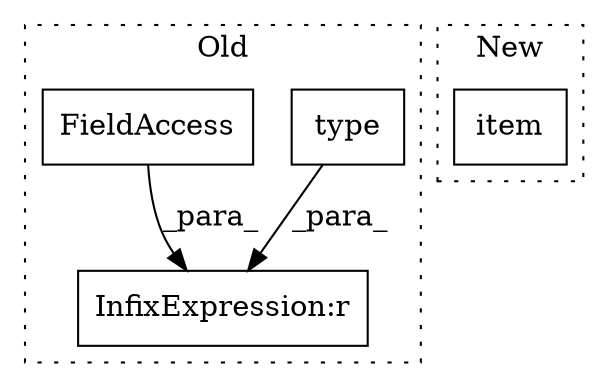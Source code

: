 digraph G {
subgraph cluster0 {
1 [label="type" a="32" s="4785,4795" l="5,1" shape="box"];
3 [label="InfixExpression:r" a="27" s="4796" l="4" shape="box"];
4 [label="FieldAccess" a="22" s="4800" l="32" shape="box"];
label = "Old";
style="dotted";
}
subgraph cluster1 {
2 [label="item" a="32" s="4877" l="6" shape="box"];
label = "New";
style="dotted";
}
1 -> 3 [label="_para_"];
4 -> 3 [label="_para_"];
}